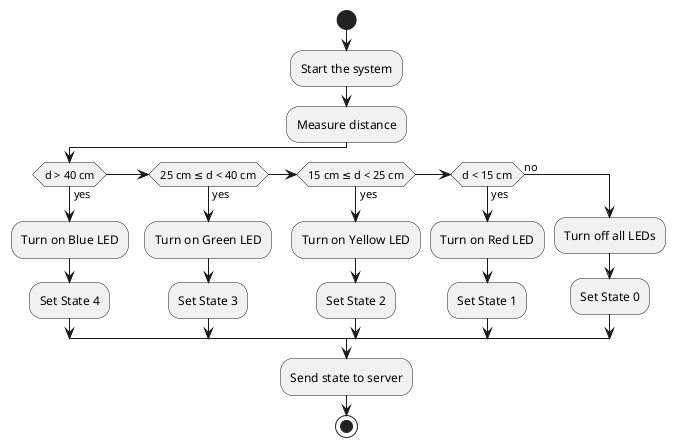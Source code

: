 @startuml
start

:Start the system;
:Measure distance;

if (d > 40 cm) then (yes)
  :Turn on Blue LED;
  :Set State 4;
else if (25 cm ≤ d < 40 cm) then (yes)
  :Turn on Green LED;
  :Set State 3;
else if (15 cm ≤ d < 25 cm) then (yes)
  :Turn on Yellow LED;
  :Set State 2;
else if (d < 15 cm) then (yes)
  :Turn on Red LED;
  :Set State 1;
else (no)
  :Turn off all LEDs;
  :Set State 0;
endif

:Send state to server;
stop
@enduml
